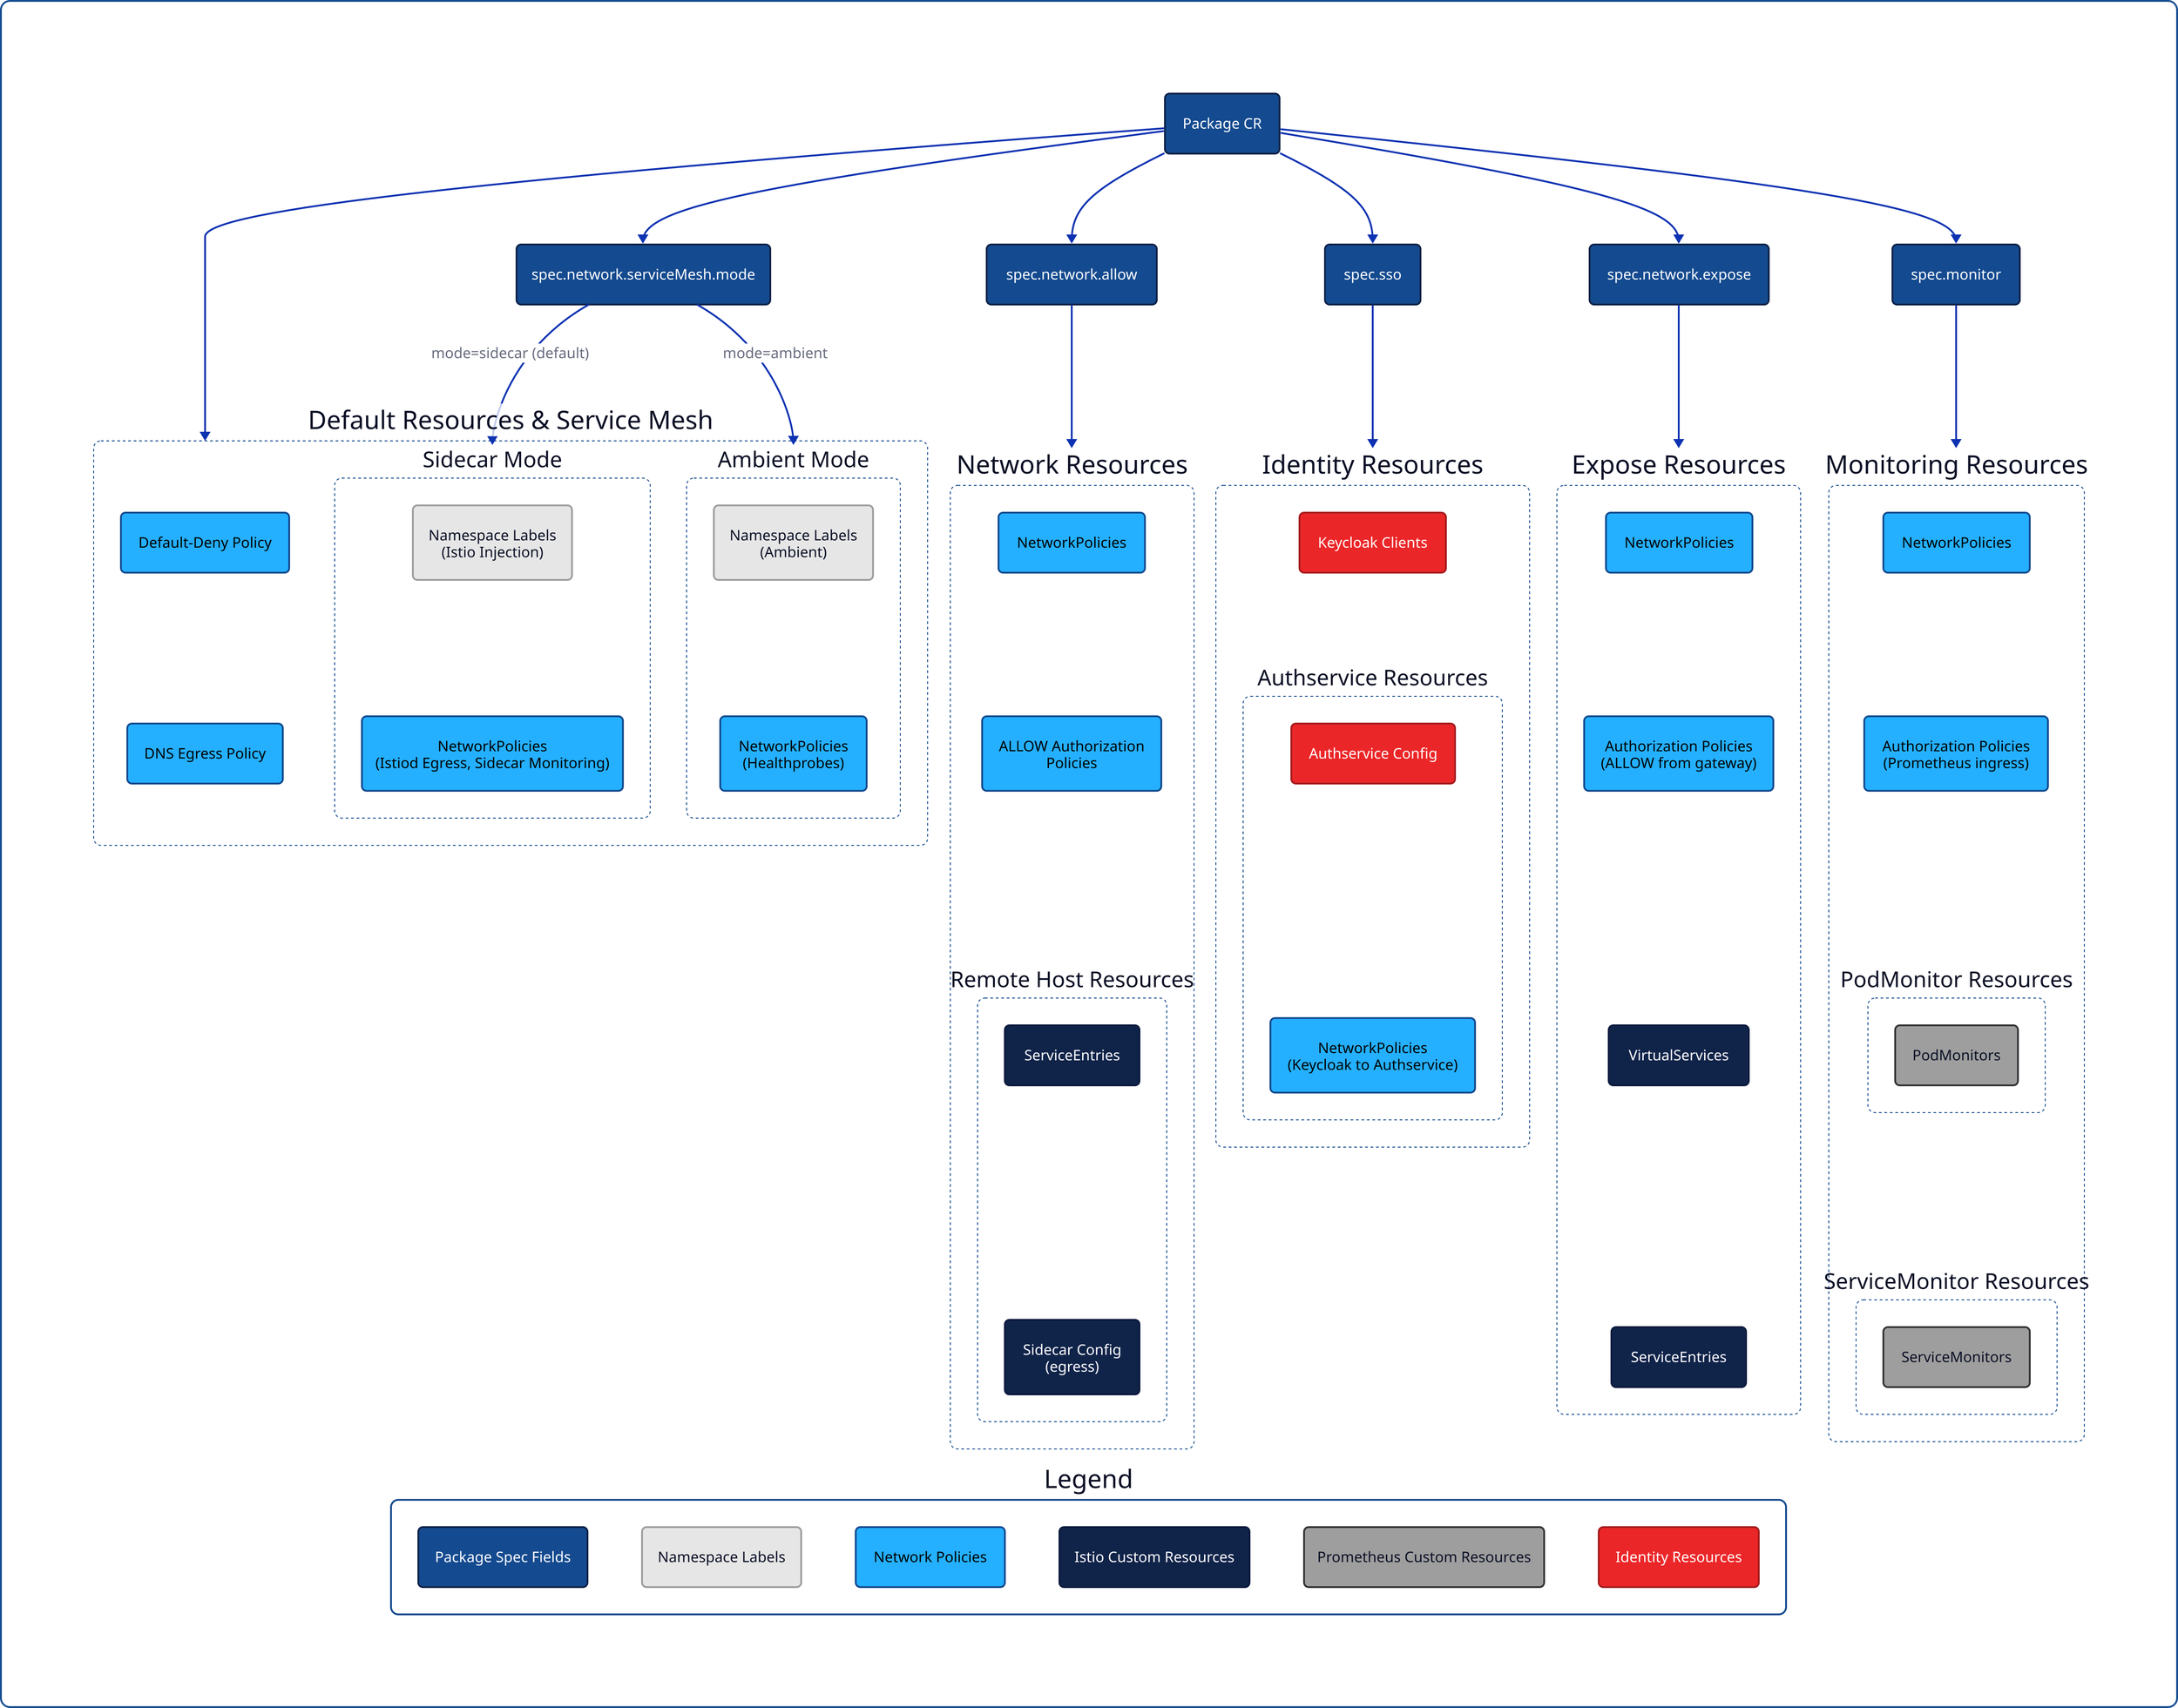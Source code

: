 # Theme and direction
direction: down

# Global diagram styling
style: {
  fill: "white"
  stroke: "#144a8f"
  stroke-width: 2
  border-radius: 10
  font-color: "#000000"
}

# Define classes for styling
classes: {
  pkgSpec: {
    style: {
      fill: "#144a8f"
      stroke: "#102349"
      stroke-width: 2
      border-radius: 5
      font-color: "#ffffff"
    }
  }
  defaultResource: {
    style: {
      fill: "#e6e6e6"
      stroke: "#9e9e9e"
      border-radius: 5
    }
  }
  networkResource: {
    style: {
      fill: "#24b0ff"
      stroke: "#144a8f"
      stroke-width: 2
      border-radius: 5
      font-color: "#000000"
    }
  }
  istioResource: {
    style: {
      fill: "#102349"
      stroke: "#0c1a3e"
      stroke-width: 2
      border-radius: 5
      font-color: "#ffffff"
    }
  }
  monitorResource: {
    style: {
      fill: "#9e9e9e"
      stroke: "#323336"
      stroke-width: 2
      border-radius: 5
    }
  }
  authResource: {
    style: {
      fill: "#eb2628"
      stroke: "#a51c1e"
      stroke-width: 2
      border-radius: 5
      font-color: "#ffffff"
    }
  }
  container: {
    style: {
      fill: "transparent"
      stroke: "#144a8f"
      stroke-width: 1
      border-radius: 8
      stroke-dash: 3
    }
  }
}

# Main Package CR
Package: {
  label: "Package CR"
  class: pkgSpec
}

# Package Specs
AllowSpec: {
  label: "spec.network.allow"
  class: pkgSpec
}

ExposeSpec: {
  label: "spec.network.expose"
  class: pkgSpec
}

ServiceMeshSpec: {
  label: "spec.network.serviceMesh.mode"
  class: pkgSpec
}

MonitorSpec: {
  label: "spec.monitor"
  class: pkgSpec
}

SSOSpec: {
  label: "spec.sso"
  class: pkgSpec
}

# Default Resources & Service Mesh
DefaultResources: {
  label: "Default Resources & Service Mesh"
  class: container
  direction: down

  DefPol: {
    label: "Default-Deny Policy"
    class: networkResource
  }

  DNSPol: {
    label: "DNS Egress Policy"
    class: networkResource
  }

  SidecarResources: {
    label: "Sidecar Mode"
    class: container
    direction: down

    NSLabelsSidecar: {
      label: "Namespace Labels\n(Istio Injection)"
      class: defaultResource
    }

    SidecarNetPols: {
      label: "NetworkPolicies\n(Istiod Egress, Sidecar Monitoring)"
      class: networkResource
    }
  }

  AmbientResources: {
    label: "Ambient Mode"
    class: container
    direction: down

    NSLabelsAmbient: {
      label: "Namespace Labels\n(Ambient)"
      class: defaultResource
    }

    AmbientNetPols: {
      label: "NetworkPolicies\n(Healthprobes)"
      class: networkResource
    }
  }
}

# Network Resources
NetworkResources: {
  label: "Network Resources"
  class: container
  direction: down

  RemoteHostResources: {
    label: "Remote Host Resources"
    class: container
    direction: down

    RemoteSvcEntry: {
      label: "ServiceEntries"
      class: istioResource
    }

    RemoteSidecar: {
      label: "Sidecar Config\n(egress)"
      class: istioResource
    }
  }

  AllowNetPol: {
    label: "NetworkPolicies"
    class: networkResource
  }

  AllowAuthPol: {
    label: "ALLOW Authorization\nPolicies"
    class: networkResource
  }
}

# Identity Resources
IdentityResources: {
  label: "Identity Resources"
  class: container
  direction: down

  AuthserviceResources: {
    label: "Authservice Resources"
    class: container
    direction: down

    AuthserviceConfig: {
      label: "Authservice Config"
      class: authResource
    }

    AuthserviceNetPol: {
      label: "NetworkPolicies\n(Keycloak to Authservice)"
      class: networkResource
    }
  }

  KeycloakClients: {
    label: "Keycloak Clients"
    class: authResource
  }
}

# Expose Resources
ExposeResources: {
  label: "Expose Resources"
  class: container
  direction: down

  ExposeNetPol: {
    label: "NetworkPolicies"
    class: networkResource
  }

  ExposeAuthPol: {
    label: "Authorization Policies\n(ALLOW from gateway)"
    class: networkResource
  }

  ExposeVirtSvc: {
    label: "VirtualServices"
    class: istioResource
  }

  ExposeSvcEntry: {
    label: "ServiceEntries"
    class: istioResource
  }
}

# Monitoring Resources
MonitoringResources: {
  label: "Monitoring Resources"
  class: container
  direction: down

  MonitorNetPols: {
    label: "NetworkPolicies"
    class: networkResource
  }

  MonitorAuthPols: {
    label: "Authorization Policies\n(Prometheus ingress)"
    class: networkResource
  }

  PodMonitorResources: {
    label: "PodMonitor Resources"
    class: container
    direction: down

    PodMonitors: {
      label: "PodMonitors"
      class: monitorResource
    }
  }

  ServiceMonitorResources: {
    label: "ServiceMonitor Resources"
    class: container
    direction: down

    ServiceMonitors: {
      label: "ServiceMonitors"
      class: monitorResource
    }
  }
}

# Legend
Legend: {
  label: "Legend"
  style: {
    fill: "white"
    stroke: "#144a8f"
    stroke-width: 2
    border-radius: 8
  }
  direction: down

  L1: {label: "Package Spec Fields"; class: pkgSpec}
  L2: {label: "Namespace Labels"; class: defaultResource}
  L3: {label: "Network Policies"; class: networkResource}
  L4: {label: "Istio Custom Resources"; class: istioResource}
  L5: {label: "Prometheus Custom Resources"; class: monitorResource}
  L6: {label: "Identity Resources"; class: authResource}

  near: "bottom-center"
}

# Edges
Package -> AllowSpec
Package -> ExposeSpec
Package -> ServiceMeshSpec
Package -> MonitorSpec
Package -> SSOSpec
Package -> DefaultResources

ServiceMeshSpec -> DefaultResources.SidecarResources: "mode=sidecar (default)"
ServiceMeshSpec -> DefaultResources.AmbientResources: "mode=ambient"

AllowSpec -> NetworkResources
SSOSpec -> IdentityResources
ExposeSpec -> ExposeResources
MonitorSpec -> MonitoringResources

# Invisible‐edge ordering inside each container
DefaultResources.DefPol -> DefaultResources.DNSPol: {style.stroke: transparent}
DefaultResources.SidecarResources.NSLabelsSidecar -> DefaultResources.SidecarResources.SidecarNetPols: {style.stroke: transparent}
DefaultResources.AmbientResources.NSLabelsAmbient -> DefaultResources.AmbientResources.AmbientNetPols: {style.stroke: transparent}

NetworkResources.AllowNetPol -> NetworkResources.AllowAuthPol: {style.stroke: transparent}
NetworkResources.RemoteHostResources.RemoteSvcEntry -> NetworkResources.RemoteHostResources.RemoteSidecar: {style.stroke: transparent}
NetworkResources.AllowAuthPol -> NetworkResources.RemoteHostResources: {style.stroke: transparent}

IdentityResources.KeycloakClients -> IdentityResources.AuthserviceResources: {style.stroke: transparent}
IdentityResources.AuthserviceResources.AuthserviceConfig -> IdentityResources.AuthserviceResources.AuthserviceNetPol: {style.stroke: transparent}

ExposeResources.ExposeNetPol -> ExposeResources.ExposeAuthPol: {style.stroke: transparent}
ExposeResources.ExposeAuthPol -> ExposeResources.ExposeVirtSvc: {style.stroke: transparent}
ExposeResources.ExposeVirtSvc -> ExposeResources.ExposeSvcEntry: {style.stroke: transparent}

MonitoringResources.MonitorNetPols -> MonitoringResources.MonitorAuthPols: {style.stroke: transparent}
MonitoringResources.MonitorAuthPols -> MonitoringResources.PodMonitorResources: {style.stroke: transparent}
MonitoringResources.PodMonitorResources -> MonitoringResources.ServiceMonitorResources: {style.stroke: transparent}

